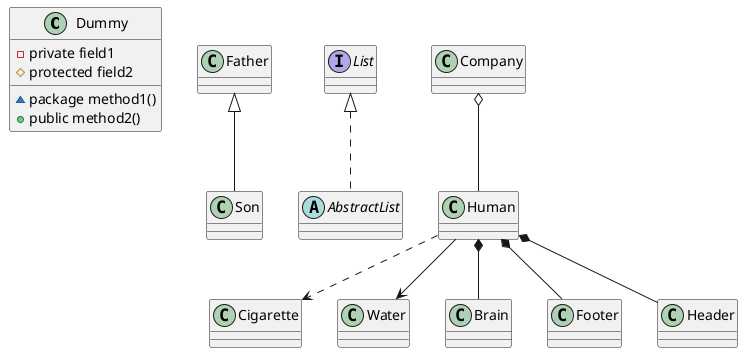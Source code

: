 ' 用来描述类与类之间的关系。

'' TODO: 这些七七八八的线方向，搞不懂

@startuml
' ## 访问权限控制
class Dummy {
    - private field1
    # protected field2
    ~ package method1()
    + public method2()
}

' 继承
Father <|-- Son


' ## 实现
abstract class AbstractList

interface List

List <|.. AbstractList

' ## 依赖
' 一个类A使用到了另一个类B，而这种使用关系是具有偶然性的、临时性的、非常弱的，表现在代码层面，为类B作为参数被类A在某个method中使用，例如人和烟草的关系。

Human ..> Cigarette


' ## 关联

' 强依赖关系，表现在代码层面，为被关联类B以类属性的形式出现在关联类A中。

class Water
class Human
Human --> Water

' 聚合
' 关联关系的一种特例，他体现的是整体与部分、拥有的关系，即has-a的关系，此时整体与部分之间是可分离的，他们可以具有各自的生命周期。

Company o-- Human


' 组合

' 关联关系的一种特例，他体现的是一种contains-a的关系，这种关系比聚合更强，也称为强聚合；他同样体现整体与部分间的关系，但此时整体与部分是不可分的，整体的生命周期结束也就意味着部分的生命周期结束。


Human *-- Brain
Human *-- Footer
Human *-- Header

@enduml


